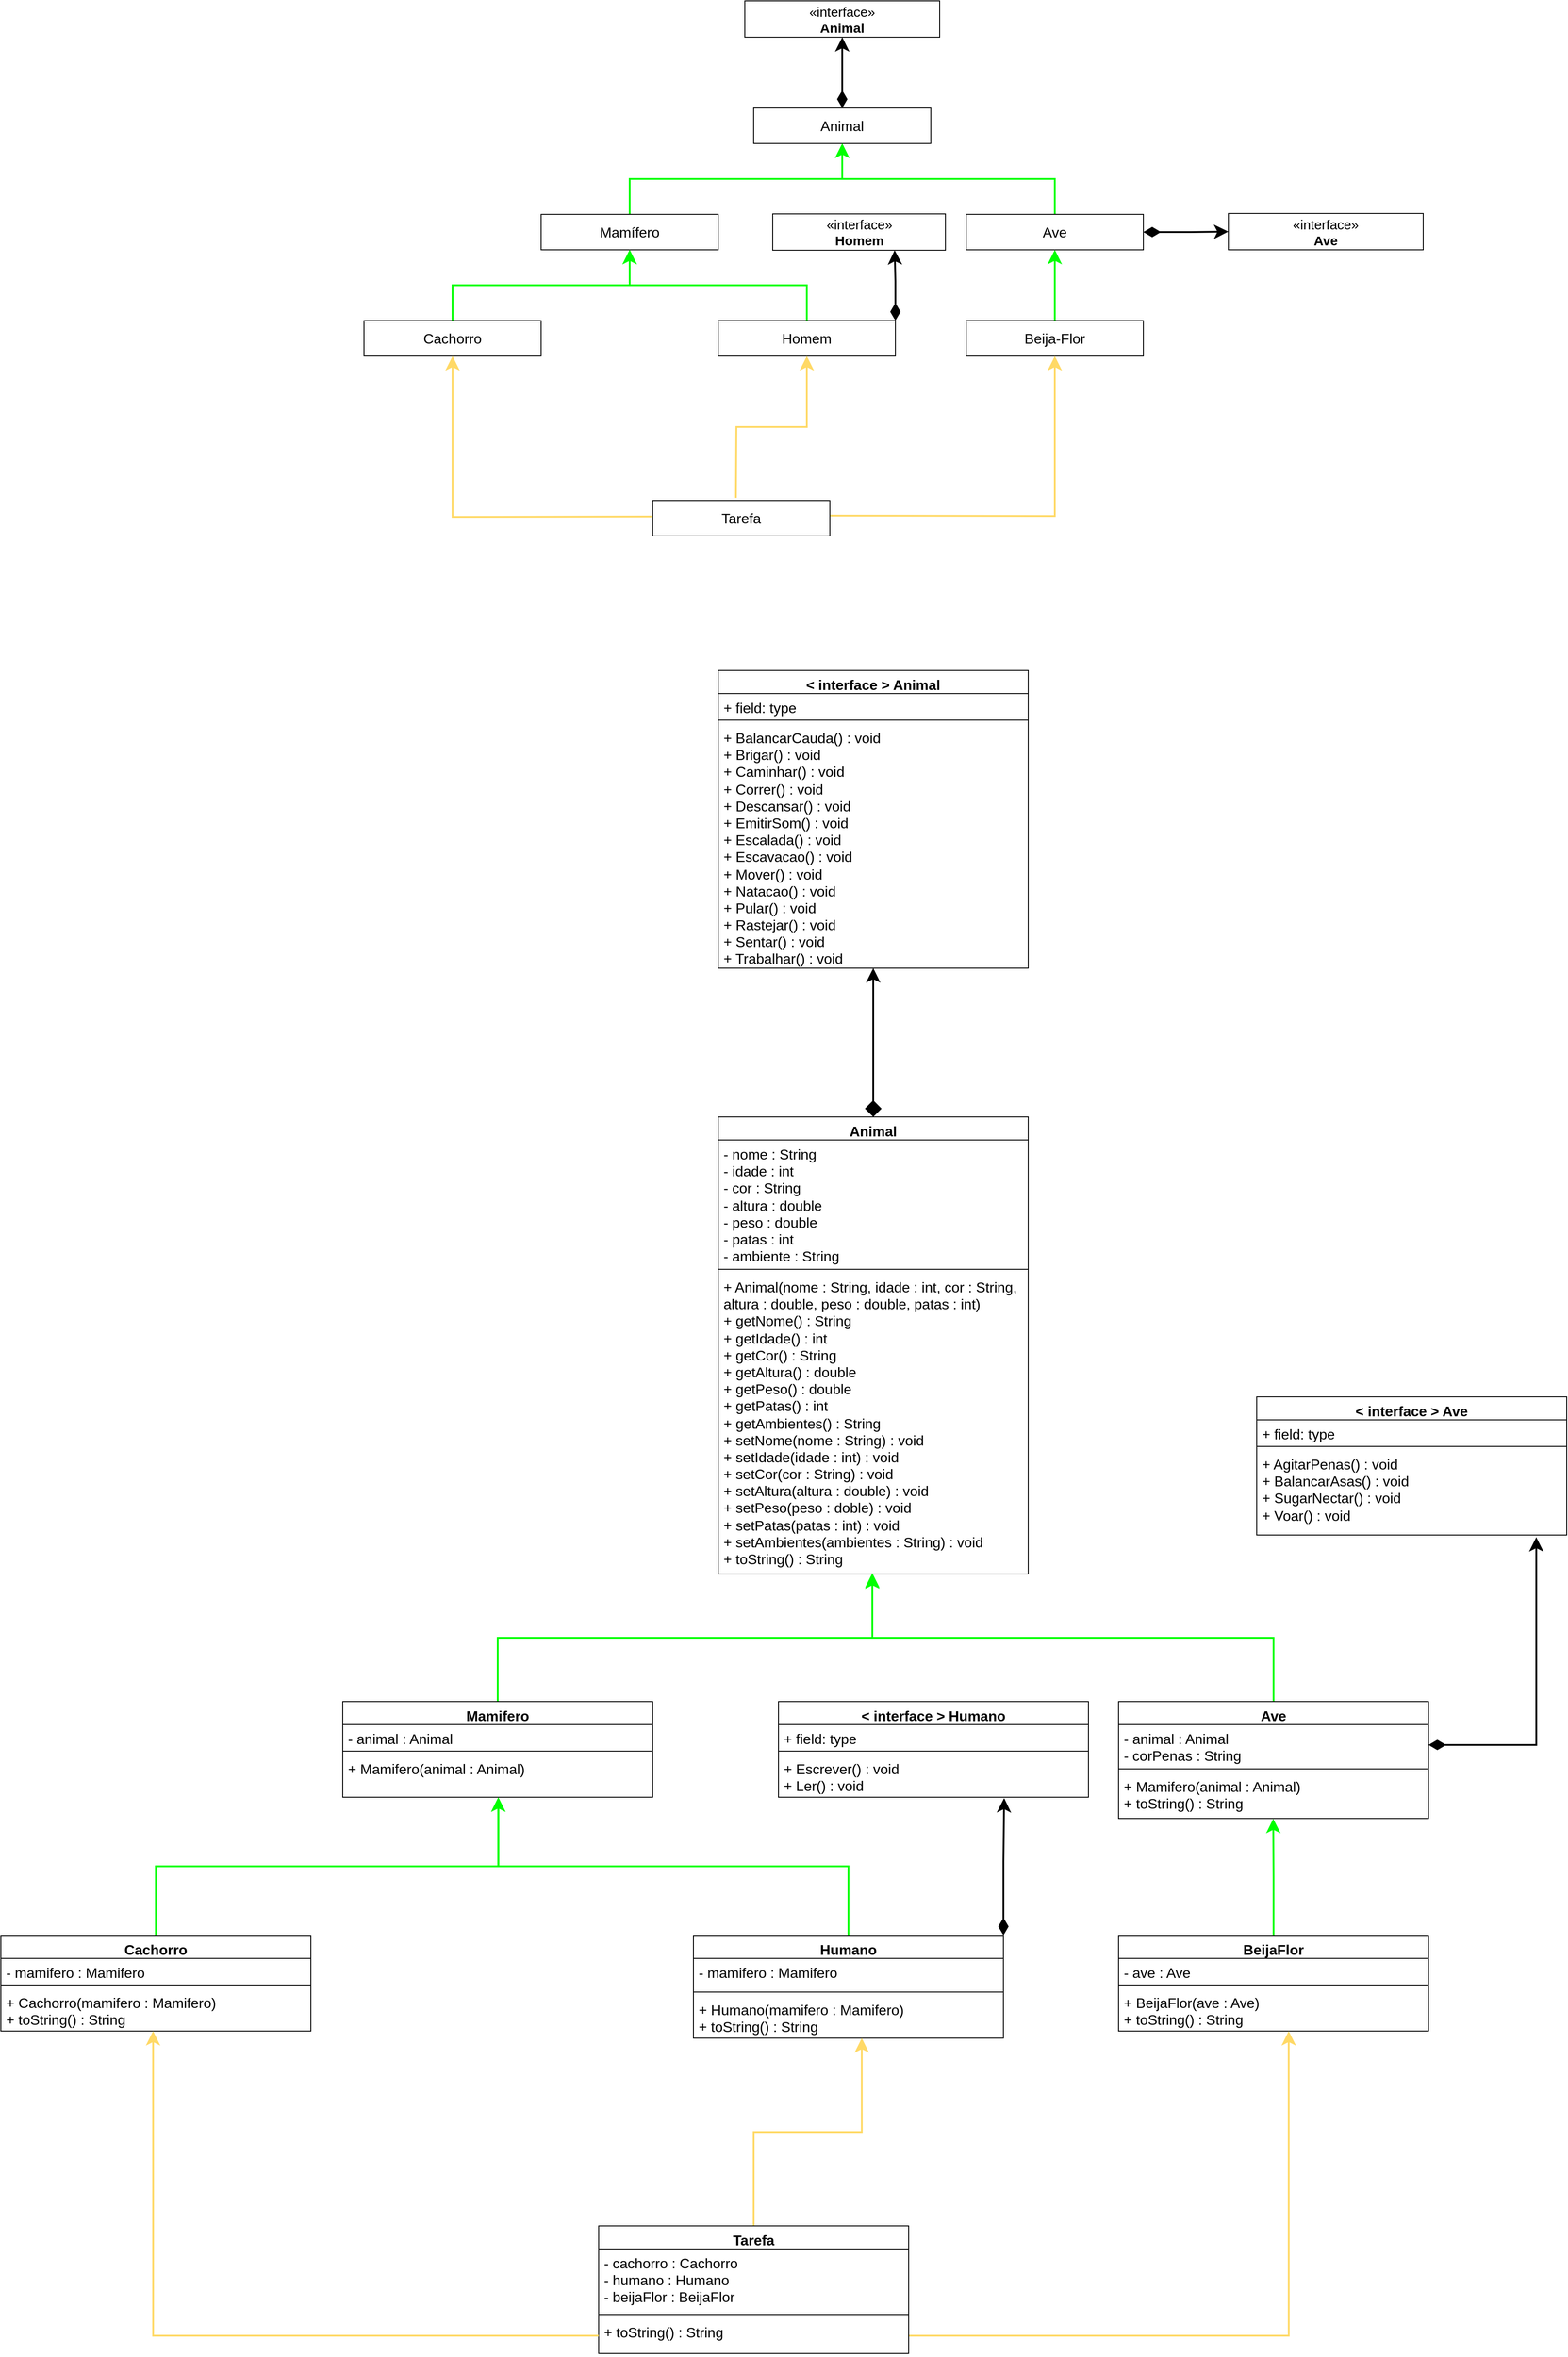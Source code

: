 <mxfile version="21.2.8" type="device">
  <diagram name="Página-1" id="kswGkz0W5gIj8C-Gn8n3">
    <mxGraphModel dx="3367" dy="2120" grid="1" gridSize="12" guides="1" tooltips="1" connect="1" arrows="1" fold="1" page="1" pageScale="1" pageWidth="1700" pageHeight="1100" math="0" shadow="0">
      <root>
        <mxCell id="0" />
        <mxCell id="1" parent="0" />
        <mxCell id="o1wkcMDy3cZdHtqEnzyF-17" style="edgeStyle=orthogonalEdgeStyle;rounded=0;orthogonalLoop=1;jettySize=auto;html=1;entryX=0.5;entryY=1;entryDx=0;entryDy=0;strokeWidth=2;startArrow=diamondThin;startFill=1;endSize=10;startSize=14;" edge="1" parent="1" source="XQ0U445A1wyUe3TwLdx8-23" target="o1wkcMDy3cZdHtqEnzyF-9">
          <mxGeometry relative="1" as="geometry" />
        </mxCell>
        <mxCell id="XQ0U445A1wyUe3TwLdx8-23" value="Animal" style="html=1;whiteSpace=wrap;fontSize=16;" parent="1" vertex="1">
          <mxGeometry x="500" y="-191" width="200" height="40" as="geometry" />
        </mxCell>
        <mxCell id="XQ0U445A1wyUe3TwLdx8-29" style="edgeStyle=orthogonalEdgeStyle;rounded=0;orthogonalLoop=1;jettySize=auto;html=1;entryX=0.5;entryY=1;entryDx=0;entryDy=0;exitX=0.5;exitY=0;exitDx=0;exitDy=0;strokeColor=#00FF00;endSize=10;strokeWidth=2;" parent="1" source="XQ0U445A1wyUe3TwLdx8-24" target="XQ0U445A1wyUe3TwLdx8-23" edge="1">
          <mxGeometry relative="1" as="geometry" />
        </mxCell>
        <mxCell id="XQ0U445A1wyUe3TwLdx8-24" value="Mamífero" style="html=1;whiteSpace=wrap;fontSize=16;" parent="1" vertex="1">
          <mxGeometry x="260" y="-71" width="200" height="40" as="geometry" />
        </mxCell>
        <mxCell id="XQ0U445A1wyUe3TwLdx8-31" style="edgeStyle=orthogonalEdgeStyle;rounded=0;orthogonalLoop=1;jettySize=auto;html=1;exitX=0.5;exitY=0;exitDx=0;exitDy=0;strokeColor=#00FF00;endSize=10;strokeWidth=2;" parent="1" source="XQ0U445A1wyUe3TwLdx8-25" target="XQ0U445A1wyUe3TwLdx8-23" edge="1">
          <mxGeometry relative="1" as="geometry" />
        </mxCell>
        <mxCell id="o1wkcMDy3cZdHtqEnzyF-16" style="edgeStyle=orthogonalEdgeStyle;rounded=0;orthogonalLoop=1;jettySize=auto;html=1;entryX=0;entryY=0.5;entryDx=0;entryDy=0;endSize=10;startSize=14;strokeWidth=2;startArrow=diamondThin;startFill=1;" edge="1" parent="1" source="XQ0U445A1wyUe3TwLdx8-25" target="o1wkcMDy3cZdHtqEnzyF-10">
          <mxGeometry relative="1" as="geometry" />
        </mxCell>
        <mxCell id="XQ0U445A1wyUe3TwLdx8-25" value="Ave" style="html=1;whiteSpace=wrap;fontSize=16;" parent="1" vertex="1">
          <mxGeometry x="740" y="-71" width="200" height="40" as="geometry" />
        </mxCell>
        <mxCell id="XQ0U445A1wyUe3TwLdx8-32" style="edgeStyle=orthogonalEdgeStyle;rounded=0;orthogonalLoop=1;jettySize=auto;html=1;entryX=0.5;entryY=1;entryDx=0;entryDy=0;strokeColor=#00FF00;endSize=10;strokeWidth=2;" parent="1" source="XQ0U445A1wyUe3TwLdx8-26" target="XQ0U445A1wyUe3TwLdx8-24" edge="1">
          <mxGeometry relative="1" as="geometry" />
        </mxCell>
        <mxCell id="XQ0U445A1wyUe3TwLdx8-26" value="Cachorro" style="html=1;whiteSpace=wrap;fontSize=16;" parent="1" vertex="1">
          <mxGeometry x="60" y="49" width="200" height="40" as="geometry" />
        </mxCell>
        <mxCell id="XQ0U445A1wyUe3TwLdx8-33" style="edgeStyle=orthogonalEdgeStyle;rounded=0;orthogonalLoop=1;jettySize=auto;html=1;strokeColor=#00FF00;endSize=10;strokeWidth=2;" parent="1" source="XQ0U445A1wyUe3TwLdx8-27" target="XQ0U445A1wyUe3TwLdx8-24" edge="1">
          <mxGeometry relative="1" as="geometry" />
        </mxCell>
        <mxCell id="o1wkcMDy3cZdHtqEnzyF-11" style="edgeStyle=orthogonalEdgeStyle;rounded=0;orthogonalLoop=1;jettySize=auto;html=1;exitX=1;exitY=0;exitDx=0;exitDy=0;entryX=0.706;entryY=1;entryDx=0;entryDy=0;entryPerimeter=0;strokeWidth=2;endSize=10;startSize=14;startArrow=diamondThin;startFill=1;" edge="1" parent="1" source="XQ0U445A1wyUe3TwLdx8-27" target="o1wkcMDy3cZdHtqEnzyF-8">
          <mxGeometry relative="1" as="geometry" />
        </mxCell>
        <mxCell id="XQ0U445A1wyUe3TwLdx8-27" value="Homem" style="html=1;whiteSpace=wrap;fontSize=16;" parent="1" vertex="1">
          <mxGeometry x="460" y="49" width="200" height="40" as="geometry" />
        </mxCell>
        <mxCell id="XQ0U445A1wyUe3TwLdx8-34" style="edgeStyle=orthogonalEdgeStyle;rounded=0;orthogonalLoop=1;jettySize=auto;html=1;strokeColor=#00FF00;endSize=10;strokeWidth=2;" parent="1" source="XQ0U445A1wyUe3TwLdx8-28" target="XQ0U445A1wyUe3TwLdx8-25" edge="1">
          <mxGeometry relative="1" as="geometry" />
        </mxCell>
        <mxCell id="XQ0U445A1wyUe3TwLdx8-28" value="Beija-Flor" style="html=1;whiteSpace=wrap;fontSize=16;" parent="1" vertex="1">
          <mxGeometry x="740" y="49" width="200" height="40" as="geometry" />
        </mxCell>
        <mxCell id="DtUU681gfaf6m0ihIIxJ-2" style="edgeStyle=orthogonalEdgeStyle;rounded=0;orthogonalLoop=1;jettySize=auto;html=1;entryX=0.5;entryY=1;entryDx=0;entryDy=0;endSize=10;strokeColor=#FFD966;strokeWidth=2;" parent="1" target="XQ0U445A1wyUe3TwLdx8-26" edge="1">
          <mxGeometry relative="1" as="geometry">
            <mxPoint x="396" y="270" as="sourcePoint" />
          </mxGeometry>
        </mxCell>
        <mxCell id="DtUU681gfaf6m0ihIIxJ-3" style="edgeStyle=orthogonalEdgeStyle;rounded=0;orthogonalLoop=1;jettySize=auto;html=1;entryX=0.5;entryY=1;entryDx=0;entryDy=0;endSize=10;strokeColor=#FFD966;strokeWidth=2;" parent="1" target="XQ0U445A1wyUe3TwLdx8-27" edge="1">
          <mxGeometry relative="1" as="geometry">
            <mxPoint x="480" y="249" as="sourcePoint" />
          </mxGeometry>
        </mxCell>
        <mxCell id="DtUU681gfaf6m0ihIIxJ-4" style="edgeStyle=orthogonalEdgeStyle;rounded=0;orthogonalLoop=1;jettySize=auto;html=1;entryX=0.5;entryY=1;entryDx=0;entryDy=0;endSize=10;strokeColor=#FFD966;strokeWidth=2;" parent="1" target="XQ0U445A1wyUe3TwLdx8-28" edge="1">
          <mxGeometry relative="1" as="geometry">
            <mxPoint x="580" y="269" as="sourcePoint" />
          </mxGeometry>
        </mxCell>
        <mxCell id="DtUU681gfaf6m0ihIIxJ-1" value="Tarefa" style="html=1;whiteSpace=wrap;fontSize=16;" parent="1" vertex="1">
          <mxGeometry x="386" y="252" width="200" height="40" as="geometry" />
        </mxCell>
        <mxCell id="o1wkcMDy3cZdHtqEnzyF-18" style="edgeStyle=orthogonalEdgeStyle;rounded=0;orthogonalLoop=1;jettySize=auto;html=1;entryX=0.5;entryY=1;entryDx=0;entryDy=0;entryPerimeter=0;strokeWidth=2;endSize=10;startSize=14;startArrow=diamond;startFill=1;" edge="1" parent="1" source="Vi7BShMBa7FRNtjhAqFD-1" target="Vi7BShMBa7FRNtjhAqFD-8">
          <mxGeometry relative="1" as="geometry" />
        </mxCell>
        <mxCell id="Vi7BShMBa7FRNtjhAqFD-1" value="Animal" style="swimlane;fontStyle=1;align=center;verticalAlign=top;childLayout=stackLayout;horizontal=1;startSize=26;horizontalStack=0;resizeParent=1;resizeParentMax=0;resizeLast=0;collapsible=1;marginBottom=0;whiteSpace=wrap;html=1;fontSize=16;" parent="1" vertex="1">
          <mxGeometry x="460" y="948" width="350" height="516" as="geometry" />
        </mxCell>
        <mxCell id="Vi7BShMBa7FRNtjhAqFD-2" value="- nome : String&lt;br&gt;- idade : int&lt;br&gt;- cor : String&lt;br&gt;- altura : double&lt;br&gt;- peso : double&lt;br&gt;- patas : int&lt;br&gt;- ambiente : String" style="text;strokeColor=none;fillColor=none;align=left;verticalAlign=top;spacingLeft=4;spacingRight=4;overflow=hidden;rotatable=0;points=[[0,0.5],[1,0.5]];portConstraint=eastwest;whiteSpace=wrap;html=1;fontSize=16;" parent="Vi7BShMBa7FRNtjhAqFD-1" vertex="1">
          <mxGeometry y="26" width="350" height="142" as="geometry" />
        </mxCell>
        <mxCell id="Vi7BShMBa7FRNtjhAqFD-3" value="" style="line;strokeWidth=1;fillColor=none;align=left;verticalAlign=middle;spacingTop=-1;spacingLeft=3;spacingRight=3;rotatable=0;labelPosition=right;points=[];portConstraint=eastwest;strokeColor=inherit;" parent="Vi7BShMBa7FRNtjhAqFD-1" vertex="1">
          <mxGeometry y="168" width="350" height="8" as="geometry" />
        </mxCell>
        <mxCell id="Vi7BShMBa7FRNtjhAqFD-4" value="+ Animal(nome : String, idade : int, cor : String, altura : double, peso : double, patas : int)&lt;br&gt;+ getNome() : String&lt;br&gt;+ getIdade() : int&lt;br&gt;+ getCor() : String&lt;br&gt;+ getAltura() : double&lt;br&gt;+ getPeso() : double&lt;br&gt;+ getPatas() : int&lt;br&gt;+ getAmbientes() : String&lt;br&gt;+ setNome(nome : String) : void&lt;br&gt;+ setIdade(idade : int) : void&lt;br&gt;+ setCor(cor : String) : void&lt;br&gt;+ setAltura(altura : double) : void&lt;br&gt;+ setPeso(peso : doble) : void&lt;br&gt;+ setPatas(patas : int) : void&lt;br&gt;+ setAmbientes(ambientes : String) : void&lt;br&gt;+ toString() : String" style="text;strokeColor=none;fillColor=none;align=left;verticalAlign=top;spacingLeft=4;spacingRight=4;overflow=hidden;rotatable=0;points=[[0,0.5],[1,0.5]];portConstraint=eastwest;whiteSpace=wrap;html=1;fontSize=16;" parent="Vi7BShMBa7FRNtjhAqFD-1" vertex="1">
          <mxGeometry y="176" width="350" height="340" as="geometry" />
        </mxCell>
        <mxCell id="Vi7BShMBa7FRNtjhAqFD-5" value="&amp;lt; interface &amp;gt; Animal" style="swimlane;fontStyle=1;align=center;verticalAlign=top;childLayout=stackLayout;horizontal=1;startSize=26;horizontalStack=0;resizeParent=1;resizeParentMax=0;resizeLast=0;collapsible=1;marginBottom=0;whiteSpace=wrap;html=1;fontSize=16;" parent="1" vertex="1">
          <mxGeometry x="460" y="444" width="350" height="336" as="geometry" />
        </mxCell>
        <mxCell id="Vi7BShMBa7FRNtjhAqFD-6" value="+ field: type" style="text;strokeColor=none;fillColor=none;align=left;verticalAlign=top;spacingLeft=4;spacingRight=4;overflow=hidden;rotatable=0;points=[[0,0.5],[1,0.5]];portConstraint=eastwest;whiteSpace=wrap;html=1;fontSize=16;" parent="Vi7BShMBa7FRNtjhAqFD-5" vertex="1">
          <mxGeometry y="26" width="350" height="26" as="geometry" />
        </mxCell>
        <mxCell id="Vi7BShMBa7FRNtjhAqFD-7" value="" style="line;strokeWidth=1;fillColor=none;align=left;verticalAlign=middle;spacingTop=-1;spacingLeft=3;spacingRight=3;rotatable=0;labelPosition=right;points=[];portConstraint=eastwest;strokeColor=inherit;" parent="Vi7BShMBa7FRNtjhAqFD-5" vertex="1">
          <mxGeometry y="52" width="350" height="8" as="geometry" />
        </mxCell>
        <mxCell id="Vi7BShMBa7FRNtjhAqFD-8" value="+ BalancarCauda() : void&lt;br&gt;+ Brigar() : void&lt;br&gt;+ Caminhar() : void&lt;br&gt;+ Correr() : void&lt;br&gt;+ Descansar() : void&lt;br&gt;+ EmitirSom() : void&lt;br&gt;+ Escalada() : void&lt;br&gt;+ Escavacao() : void&lt;br&gt;+ Mover() : void&lt;br&gt;+ Natacao() : void&lt;br&gt;+ Pular() : void&lt;br&gt;+ Rastejar() : void&lt;br&gt;+ Sentar() : void&lt;br&gt;+ Trabalhar() : void" style="text;strokeColor=none;fillColor=none;align=left;verticalAlign=top;spacingLeft=4;spacingRight=4;overflow=hidden;rotatable=0;points=[[0,0.5],[1,0.5]];portConstraint=eastwest;whiteSpace=wrap;html=1;fontSize=16;" parent="Vi7BShMBa7FRNtjhAqFD-5" vertex="1">
          <mxGeometry y="60" width="350" height="276" as="geometry" />
        </mxCell>
        <mxCell id="Vi7BShMBa7FRNtjhAqFD-31" style="edgeStyle=orthogonalEdgeStyle;rounded=0;orthogonalLoop=1;jettySize=auto;html=1;entryX=0.497;entryY=0.997;entryDx=0;entryDy=0;entryPerimeter=0;endSize=10;strokeColor=#00FF00;strokeWidth=2;" parent="1" source="Vi7BShMBa7FRNtjhAqFD-16" target="Vi7BShMBa7FRNtjhAqFD-4" edge="1">
          <mxGeometry relative="1" as="geometry" />
        </mxCell>
        <mxCell id="Vi7BShMBa7FRNtjhAqFD-16" value="Mamifero" style="swimlane;fontStyle=1;align=center;verticalAlign=top;childLayout=stackLayout;horizontal=1;startSize=26;horizontalStack=0;resizeParent=1;resizeParentMax=0;resizeLast=0;collapsible=1;marginBottom=0;whiteSpace=wrap;html=1;fontSize=16;" parent="1" vertex="1">
          <mxGeometry x="36" y="1608" width="350" height="108" as="geometry" />
        </mxCell>
        <mxCell id="Vi7BShMBa7FRNtjhAqFD-17" value="- animal : Animal" style="text;strokeColor=none;fillColor=none;align=left;verticalAlign=top;spacingLeft=4;spacingRight=4;overflow=hidden;rotatable=0;points=[[0,0.5],[1,0.5]];portConstraint=eastwest;whiteSpace=wrap;html=1;fontSize=16;" parent="Vi7BShMBa7FRNtjhAqFD-16" vertex="1">
          <mxGeometry y="26" width="350" height="26" as="geometry" />
        </mxCell>
        <mxCell id="Vi7BShMBa7FRNtjhAqFD-18" value="" style="line;strokeWidth=1;fillColor=none;align=left;verticalAlign=middle;spacingTop=-1;spacingLeft=3;spacingRight=3;rotatable=0;labelPosition=right;points=[];portConstraint=eastwest;strokeColor=inherit;" parent="Vi7BShMBa7FRNtjhAqFD-16" vertex="1">
          <mxGeometry y="52" width="350" height="8" as="geometry" />
        </mxCell>
        <mxCell id="Vi7BShMBa7FRNtjhAqFD-19" value="+ Mamifero(animal : Animal)" style="text;strokeColor=none;fillColor=none;align=left;verticalAlign=top;spacingLeft=4;spacingRight=4;overflow=hidden;rotatable=0;points=[[0,0.5],[1,0.5]];portConstraint=eastwest;whiteSpace=wrap;html=1;fontSize=16;" parent="Vi7BShMBa7FRNtjhAqFD-16" vertex="1">
          <mxGeometry y="60" width="350" height="48" as="geometry" />
        </mxCell>
        <mxCell id="Vi7BShMBa7FRNtjhAqFD-21" value="&amp;lt; interface &amp;gt; Ave" style="swimlane;fontStyle=1;align=center;verticalAlign=top;childLayout=stackLayout;horizontal=1;startSize=26;horizontalStack=0;resizeParent=1;resizeParentMax=0;resizeLast=0;collapsible=1;marginBottom=0;whiteSpace=wrap;html=1;fontSize=16;" parent="1" vertex="1">
          <mxGeometry x="1068" y="1264" width="350" height="156" as="geometry" />
        </mxCell>
        <mxCell id="Vi7BShMBa7FRNtjhAqFD-22" value="+ field: type" style="text;strokeColor=none;fillColor=none;align=left;verticalAlign=top;spacingLeft=4;spacingRight=4;overflow=hidden;rotatable=0;points=[[0,0.5],[1,0.5]];portConstraint=eastwest;whiteSpace=wrap;html=1;fontSize=16;" parent="Vi7BShMBa7FRNtjhAqFD-21" vertex="1">
          <mxGeometry y="26" width="350" height="26" as="geometry" />
        </mxCell>
        <mxCell id="Vi7BShMBa7FRNtjhAqFD-23" value="" style="line;strokeWidth=1;fillColor=none;align=left;verticalAlign=middle;spacingTop=-1;spacingLeft=3;spacingRight=3;rotatable=0;labelPosition=right;points=[];portConstraint=eastwest;strokeColor=inherit;" parent="Vi7BShMBa7FRNtjhAqFD-21" vertex="1">
          <mxGeometry y="52" width="350" height="8" as="geometry" />
        </mxCell>
        <mxCell id="Vi7BShMBa7FRNtjhAqFD-24" value="+ AgitarPenas() : void&lt;br&gt;+ BalancarAsas() : void&lt;br&gt;+ SugarNectar() : void&lt;br&gt;+ Voar() : void" style="text;strokeColor=none;fillColor=none;align=left;verticalAlign=top;spacingLeft=4;spacingRight=4;overflow=hidden;rotatable=0;points=[[0,0.5],[1,0.5]];portConstraint=eastwest;whiteSpace=wrap;html=1;fontSize=16;" parent="Vi7BShMBa7FRNtjhAqFD-21" vertex="1">
          <mxGeometry y="60" width="350" height="96" as="geometry" />
        </mxCell>
        <mxCell id="Vi7BShMBa7FRNtjhAqFD-38" style="edgeStyle=orthogonalEdgeStyle;rounded=0;orthogonalLoop=1;jettySize=auto;html=1;startArrow=none;startFill=0;jumpSize=6;startSize=14;endSize=10;strokeColor=#00FF00;strokeWidth=2;entryX=0.497;entryY=1.001;entryDx=0;entryDy=0;entryPerimeter=0;" parent="1" source="Vi7BShMBa7FRNtjhAqFD-33" target="Vi7BShMBa7FRNtjhAqFD-4" edge="1">
          <mxGeometry relative="1" as="geometry">
            <mxPoint x="660" y="1440" as="targetPoint" />
          </mxGeometry>
        </mxCell>
        <mxCell id="Vi7BShMBa7FRNtjhAqFD-33" value="Ave" style="swimlane;fontStyle=1;align=center;verticalAlign=top;childLayout=stackLayout;horizontal=1;startSize=26;horizontalStack=0;resizeParent=1;resizeParentMax=0;resizeLast=0;collapsible=1;marginBottom=0;whiteSpace=wrap;html=1;fontSize=16;" parent="1" vertex="1">
          <mxGeometry x="912" y="1608" width="350" height="132" as="geometry" />
        </mxCell>
        <mxCell id="Vi7BShMBa7FRNtjhAqFD-34" value="- animal : Animal&lt;br&gt;- corPenas : String&lt;br&gt;" style="text;strokeColor=none;fillColor=none;align=left;verticalAlign=top;spacingLeft=4;spacingRight=4;overflow=hidden;rotatable=0;points=[[0,0.5],[1,0.5]];portConstraint=eastwest;whiteSpace=wrap;html=1;fontSize=16;" parent="Vi7BShMBa7FRNtjhAqFD-33" vertex="1">
          <mxGeometry y="26" width="350" height="46" as="geometry" />
        </mxCell>
        <mxCell id="Vi7BShMBa7FRNtjhAqFD-35" value="" style="line;strokeWidth=1;fillColor=none;align=left;verticalAlign=middle;spacingTop=-1;spacingLeft=3;spacingRight=3;rotatable=0;labelPosition=right;points=[];portConstraint=eastwest;strokeColor=inherit;" parent="Vi7BShMBa7FRNtjhAqFD-33" vertex="1">
          <mxGeometry y="72" width="350" height="8" as="geometry" />
        </mxCell>
        <mxCell id="Vi7BShMBa7FRNtjhAqFD-36" value="+ Mamifero(animal : Animal)&lt;br&gt;+ toString() : String" style="text;strokeColor=none;fillColor=none;align=left;verticalAlign=top;spacingLeft=4;spacingRight=4;overflow=hidden;rotatable=0;points=[[0,0.5],[1,0.5]];portConstraint=eastwest;whiteSpace=wrap;html=1;fontSize=16;" parent="Vi7BShMBa7FRNtjhAqFD-33" vertex="1">
          <mxGeometry y="80" width="350" height="52" as="geometry" />
        </mxCell>
        <mxCell id="Vi7BShMBa7FRNtjhAqFD-52" style="edgeStyle=orthogonalEdgeStyle;rounded=0;orthogonalLoop=1;jettySize=auto;html=1;entryX=0.502;entryY=1.002;entryDx=0;entryDy=0;entryPerimeter=0;strokeColor=#00FF00;endSize=10;strokeWidth=2;" parent="1" source="Vi7BShMBa7FRNtjhAqFD-42" target="Vi7BShMBa7FRNtjhAqFD-19" edge="1">
          <mxGeometry relative="1" as="geometry" />
        </mxCell>
        <mxCell id="o1wkcMDy3cZdHtqEnzyF-6" style="edgeStyle=orthogonalEdgeStyle;rounded=0;orthogonalLoop=1;jettySize=auto;html=1;exitX=1;exitY=0;exitDx=0;exitDy=0;entryX=0.728;entryY=1.021;entryDx=0;entryDy=0;entryPerimeter=0;endSize=10;startSize=14;startArrow=diamondThin;startFill=1;strokeWidth=2;" edge="1" parent="1" source="Vi7BShMBa7FRNtjhAqFD-42" target="o1wkcMDy3cZdHtqEnzyF-4">
          <mxGeometry relative="1" as="geometry" />
        </mxCell>
        <mxCell id="Vi7BShMBa7FRNtjhAqFD-42" value="Humano" style="swimlane;fontStyle=1;align=center;verticalAlign=top;childLayout=stackLayout;horizontal=1;startSize=26;horizontalStack=0;resizeParent=1;resizeParentMax=0;resizeLast=0;collapsible=1;marginBottom=0;whiteSpace=wrap;html=1;fontSize=16;" parent="1" vertex="1">
          <mxGeometry x="432" y="1872" width="350" height="116" as="geometry" />
        </mxCell>
        <mxCell id="Vi7BShMBa7FRNtjhAqFD-43" value="- mamifero : Mamifero" style="text;strokeColor=none;fillColor=none;align=left;verticalAlign=top;spacingLeft=4;spacingRight=4;overflow=hidden;rotatable=0;points=[[0,0.5],[1,0.5]];portConstraint=eastwest;whiteSpace=wrap;html=1;fontSize=16;" parent="Vi7BShMBa7FRNtjhAqFD-42" vertex="1">
          <mxGeometry y="26" width="350" height="34" as="geometry" />
        </mxCell>
        <mxCell id="Vi7BShMBa7FRNtjhAqFD-44" value="" style="line;strokeWidth=1;fillColor=none;align=left;verticalAlign=middle;spacingTop=-1;spacingLeft=3;spacingRight=3;rotatable=0;labelPosition=right;points=[];portConstraint=eastwest;strokeColor=inherit;" parent="Vi7BShMBa7FRNtjhAqFD-42" vertex="1">
          <mxGeometry y="60" width="350" height="8" as="geometry" />
        </mxCell>
        <mxCell id="Vi7BShMBa7FRNtjhAqFD-45" value="+ Humano(mamifero : Mamifero)&lt;br&gt;+ toString() : String" style="text;strokeColor=none;fillColor=none;align=left;verticalAlign=top;spacingLeft=4;spacingRight=4;overflow=hidden;rotatable=0;points=[[0,0.5],[1,0.5]];portConstraint=eastwest;whiteSpace=wrap;html=1;fontSize=16;" parent="Vi7BShMBa7FRNtjhAqFD-42" vertex="1">
          <mxGeometry y="68" width="350" height="48" as="geometry" />
        </mxCell>
        <mxCell id="Vi7BShMBa7FRNtjhAqFD-51" style="edgeStyle=orthogonalEdgeStyle;rounded=0;orthogonalLoop=1;jettySize=auto;html=1;entryX=0.502;entryY=1.002;entryDx=0;entryDy=0;entryPerimeter=0;strokeColor=#00FF00;endSize=10;strokeWidth=2;" parent="1" source="Vi7BShMBa7FRNtjhAqFD-46" target="Vi7BShMBa7FRNtjhAqFD-19" edge="1">
          <mxGeometry relative="1" as="geometry" />
        </mxCell>
        <mxCell id="Vi7BShMBa7FRNtjhAqFD-46" value="Cachorro" style="swimlane;fontStyle=1;align=center;verticalAlign=top;childLayout=stackLayout;horizontal=1;startSize=26;horizontalStack=0;resizeParent=1;resizeParentMax=0;resizeLast=0;collapsible=1;marginBottom=0;whiteSpace=wrap;html=1;fontSize=16;" parent="1" vertex="1">
          <mxGeometry x="-350" y="1872" width="350" height="108" as="geometry" />
        </mxCell>
        <mxCell id="Vi7BShMBa7FRNtjhAqFD-47" value="- mamifero : Mamifero" style="text;strokeColor=none;fillColor=none;align=left;verticalAlign=top;spacingLeft=4;spacingRight=4;overflow=hidden;rotatable=0;points=[[0,0.5],[1,0.5]];portConstraint=eastwest;whiteSpace=wrap;html=1;fontSize=16;" parent="Vi7BShMBa7FRNtjhAqFD-46" vertex="1">
          <mxGeometry y="26" width="350" height="26" as="geometry" />
        </mxCell>
        <mxCell id="Vi7BShMBa7FRNtjhAqFD-48" value="" style="line;strokeWidth=1;fillColor=none;align=left;verticalAlign=middle;spacingTop=-1;spacingLeft=3;spacingRight=3;rotatable=0;labelPosition=right;points=[];portConstraint=eastwest;strokeColor=inherit;" parent="Vi7BShMBa7FRNtjhAqFD-46" vertex="1">
          <mxGeometry y="52" width="350" height="8" as="geometry" />
        </mxCell>
        <mxCell id="Vi7BShMBa7FRNtjhAqFD-49" value="+ Cachorro(mamifero : Mamifero)&lt;br&gt;+ toString() : String" style="text;strokeColor=none;fillColor=none;align=left;verticalAlign=top;spacingLeft=4;spacingRight=4;overflow=hidden;rotatable=0;points=[[0,0.5],[1,0.5]];portConstraint=eastwest;whiteSpace=wrap;html=1;fontSize=16;" parent="Vi7BShMBa7FRNtjhAqFD-46" vertex="1">
          <mxGeometry y="60" width="350" height="48" as="geometry" />
        </mxCell>
        <mxCell id="Vi7BShMBa7FRNtjhAqFD-61" style="edgeStyle=orthogonalEdgeStyle;rounded=0;orthogonalLoop=1;jettySize=auto;html=1;entryX=0.499;entryY=1.006;entryDx=0;entryDy=0;entryPerimeter=0;strokeColor=#00FF00;endSize=10;strokeWidth=2;" parent="1" source="Vi7BShMBa7FRNtjhAqFD-57" target="Vi7BShMBa7FRNtjhAqFD-36" edge="1">
          <mxGeometry relative="1" as="geometry" />
        </mxCell>
        <mxCell id="Vi7BShMBa7FRNtjhAqFD-57" value="BeijaFlor" style="swimlane;fontStyle=1;align=center;verticalAlign=top;childLayout=stackLayout;horizontal=1;startSize=26;horizontalStack=0;resizeParent=1;resizeParentMax=0;resizeLast=0;collapsible=1;marginBottom=0;whiteSpace=wrap;html=1;fontSize=16;" parent="1" vertex="1">
          <mxGeometry x="912" y="1872" width="350" height="108" as="geometry" />
        </mxCell>
        <mxCell id="Vi7BShMBa7FRNtjhAqFD-58" value="- ave : Ave" style="text;strokeColor=none;fillColor=none;align=left;verticalAlign=top;spacingLeft=4;spacingRight=4;overflow=hidden;rotatable=0;points=[[0,0.5],[1,0.5]];portConstraint=eastwest;whiteSpace=wrap;html=1;fontSize=16;" parent="Vi7BShMBa7FRNtjhAqFD-57" vertex="1">
          <mxGeometry y="26" width="350" height="26" as="geometry" />
        </mxCell>
        <mxCell id="Vi7BShMBa7FRNtjhAqFD-59" value="" style="line;strokeWidth=1;fillColor=none;align=left;verticalAlign=middle;spacingTop=-1;spacingLeft=3;spacingRight=3;rotatable=0;labelPosition=right;points=[];portConstraint=eastwest;strokeColor=inherit;" parent="Vi7BShMBa7FRNtjhAqFD-57" vertex="1">
          <mxGeometry y="52" width="350" height="8" as="geometry" />
        </mxCell>
        <mxCell id="Vi7BShMBa7FRNtjhAqFD-60" value="+ BeijaFlor(ave : Ave)&lt;br&gt;+ toString() : String" style="text;strokeColor=none;fillColor=none;align=left;verticalAlign=top;spacingLeft=4;spacingRight=4;overflow=hidden;rotatable=0;points=[[0,0.5],[1,0.5]];portConstraint=eastwest;whiteSpace=wrap;html=1;fontSize=16;" parent="Vi7BShMBa7FRNtjhAqFD-57" vertex="1">
          <mxGeometry y="60" width="350" height="48" as="geometry" />
        </mxCell>
        <mxCell id="Vi7BShMBa7FRNtjhAqFD-63" style="edgeStyle=orthogonalEdgeStyle;rounded=0;orthogonalLoop=1;jettySize=auto;html=1;entryX=0.902;entryY=1.025;entryDx=0;entryDy=0;endSize=10;startSize=14;startArrow=diamondThin;startFill=1;strokeWidth=2;exitX=1;exitY=0.5;exitDx=0;exitDy=0;entryPerimeter=0;" parent="1" source="Vi7BShMBa7FRNtjhAqFD-34" target="Vi7BShMBa7FRNtjhAqFD-24" edge="1">
          <mxGeometry relative="1" as="geometry">
            <Array as="points">
              <mxPoint x="1384" y="1657" />
            </Array>
          </mxGeometry>
        </mxCell>
        <mxCell id="Vi7BShMBa7FRNtjhAqFD-68" style="edgeStyle=orthogonalEdgeStyle;rounded=0;orthogonalLoop=1;jettySize=auto;html=1;entryX=0.549;entryY=1;entryDx=0;entryDy=0;entryPerimeter=0;strokeColor=#FFD966;startSize=14;endSize=10;startArrow=none;startFill=0;strokeWidth=2;" parent="1" source="Vi7BShMBa7FRNtjhAqFD-67" target="Vi7BShMBa7FRNtjhAqFD-60" edge="1">
          <mxGeometry relative="1" as="geometry" />
        </mxCell>
        <mxCell id="Vi7BShMBa7FRNtjhAqFD-69" style="edgeStyle=orthogonalEdgeStyle;rounded=0;orthogonalLoop=1;jettySize=auto;html=1;entryX=0.543;entryY=1;entryDx=0;entryDy=0;entryPerimeter=0;strokeColor=#FFD966;startSize=14;endSize=10;startArrow=none;startFill=0;strokeWidth=2;" parent="1" source="Vi7BShMBa7FRNtjhAqFD-64" target="Vi7BShMBa7FRNtjhAqFD-45" edge="1">
          <mxGeometry relative="1" as="geometry" />
        </mxCell>
        <mxCell id="Vi7BShMBa7FRNtjhAqFD-64" value="Tarefa" style="swimlane;fontStyle=1;align=center;verticalAlign=top;childLayout=stackLayout;horizontal=1;startSize=26;horizontalStack=0;resizeParent=1;resizeParentMax=0;resizeLast=0;collapsible=1;marginBottom=0;whiteSpace=wrap;html=1;fontSize=16;" parent="1" vertex="1">
          <mxGeometry x="325" y="2200" width="350" height="144" as="geometry" />
        </mxCell>
        <mxCell id="Vi7BShMBa7FRNtjhAqFD-65" value="- cachorro : Cachorro&lt;br&gt;- humano : Humano&lt;br&gt;- beijaFlor : BeijaFlor" style="text;strokeColor=none;fillColor=none;align=left;verticalAlign=top;spacingLeft=4;spacingRight=4;overflow=hidden;rotatable=0;points=[[0,0.5],[1,0.5]];portConstraint=eastwest;whiteSpace=wrap;html=1;fontSize=16;" parent="Vi7BShMBa7FRNtjhAqFD-64" vertex="1">
          <mxGeometry y="26" width="350" height="70" as="geometry" />
        </mxCell>
        <mxCell id="Vi7BShMBa7FRNtjhAqFD-66" value="" style="line;strokeWidth=1;fillColor=none;align=left;verticalAlign=middle;spacingTop=-1;spacingLeft=3;spacingRight=3;rotatable=0;labelPosition=right;points=[];portConstraint=eastwest;strokeColor=inherit;" parent="Vi7BShMBa7FRNtjhAqFD-64" vertex="1">
          <mxGeometry y="96" width="350" height="8" as="geometry" />
        </mxCell>
        <mxCell id="Vi7BShMBa7FRNtjhAqFD-67" value="+ toString() : String" style="text;strokeColor=none;fillColor=none;align=left;verticalAlign=top;spacingLeft=4;spacingRight=4;overflow=hidden;rotatable=0;points=[[0,0.5],[1,0.5]];portConstraint=eastwest;whiteSpace=wrap;html=1;fontSize=16;" parent="Vi7BShMBa7FRNtjhAqFD-64" vertex="1">
          <mxGeometry y="104" width="350" height="40" as="geometry" />
        </mxCell>
        <mxCell id="Vi7BShMBa7FRNtjhAqFD-70" style="edgeStyle=orthogonalEdgeStyle;rounded=0;orthogonalLoop=1;jettySize=auto;html=1;entryX=0.491;entryY=1;entryDx=0;entryDy=0;entryPerimeter=0;strokeColor=#FFD966;startSize=14;endSize=10;startArrow=none;startFill=0;strokeWidth=2;" parent="1" source="Vi7BShMBa7FRNtjhAqFD-67" target="Vi7BShMBa7FRNtjhAqFD-49" edge="1">
          <mxGeometry relative="1" as="geometry">
            <mxPoint x="-48" y="2220" as="targetPoint" />
          </mxGeometry>
        </mxCell>
        <mxCell id="o1wkcMDy3cZdHtqEnzyF-1" value="&amp;lt; interface &amp;gt; Humano" style="swimlane;fontStyle=1;align=center;verticalAlign=top;childLayout=stackLayout;horizontal=1;startSize=26;horizontalStack=0;resizeParent=1;resizeParentMax=0;resizeLast=0;collapsible=1;marginBottom=0;whiteSpace=wrap;html=1;fontSize=16;" vertex="1" parent="1">
          <mxGeometry x="528" y="1608" width="350" height="108" as="geometry" />
        </mxCell>
        <mxCell id="o1wkcMDy3cZdHtqEnzyF-2" value="+ field: type" style="text;strokeColor=none;fillColor=none;align=left;verticalAlign=top;spacingLeft=4;spacingRight=4;overflow=hidden;rotatable=0;points=[[0,0.5],[1,0.5]];portConstraint=eastwest;whiteSpace=wrap;html=1;fontSize=16;" vertex="1" parent="o1wkcMDy3cZdHtqEnzyF-1">
          <mxGeometry y="26" width="350" height="26" as="geometry" />
        </mxCell>
        <mxCell id="o1wkcMDy3cZdHtqEnzyF-3" value="" style="line;strokeWidth=1;fillColor=none;align=left;verticalAlign=middle;spacingTop=-1;spacingLeft=3;spacingRight=3;rotatable=0;labelPosition=right;points=[];portConstraint=eastwest;strokeColor=inherit;" vertex="1" parent="o1wkcMDy3cZdHtqEnzyF-1">
          <mxGeometry y="52" width="350" height="8" as="geometry" />
        </mxCell>
        <mxCell id="o1wkcMDy3cZdHtqEnzyF-4" value="+ Escrever() : void&lt;br&gt;+ Ler() : void" style="text;strokeColor=none;fillColor=none;align=left;verticalAlign=top;spacingLeft=4;spacingRight=4;overflow=hidden;rotatable=0;points=[[0,0.5],[1,0.5]];portConstraint=eastwest;whiteSpace=wrap;html=1;fontSize=16;" vertex="1" parent="o1wkcMDy3cZdHtqEnzyF-1">
          <mxGeometry y="60" width="350" height="48" as="geometry" />
        </mxCell>
        <mxCell id="o1wkcMDy3cZdHtqEnzyF-8" value="«interface»&lt;br style=&quot;font-size: 15px;&quot;&gt;&lt;b style=&quot;font-size: 15px;&quot;&gt;Homem&lt;/b&gt;" style="html=1;whiteSpace=wrap;fontSize=15;" vertex="1" parent="1">
          <mxGeometry x="521.5" y="-71.5" width="195" height="41" as="geometry" />
        </mxCell>
        <mxCell id="o1wkcMDy3cZdHtqEnzyF-9" value="«interface»&lt;br style=&quot;font-size: 15px;&quot;&gt;&lt;b&gt;Animal&lt;/b&gt;" style="html=1;whiteSpace=wrap;fontSize=15;" vertex="1" parent="1">
          <mxGeometry x="490" y="-312" width="220" height="41" as="geometry" />
        </mxCell>
        <mxCell id="o1wkcMDy3cZdHtqEnzyF-10" value="«interface»&lt;br style=&quot;font-size: 15px;&quot;&gt;&lt;b&gt;Ave&lt;/b&gt;" style="html=1;whiteSpace=wrap;fontSize=15;" vertex="1" parent="1">
          <mxGeometry x="1036" y="-72" width="220" height="41" as="geometry" />
        </mxCell>
      </root>
    </mxGraphModel>
  </diagram>
</mxfile>
